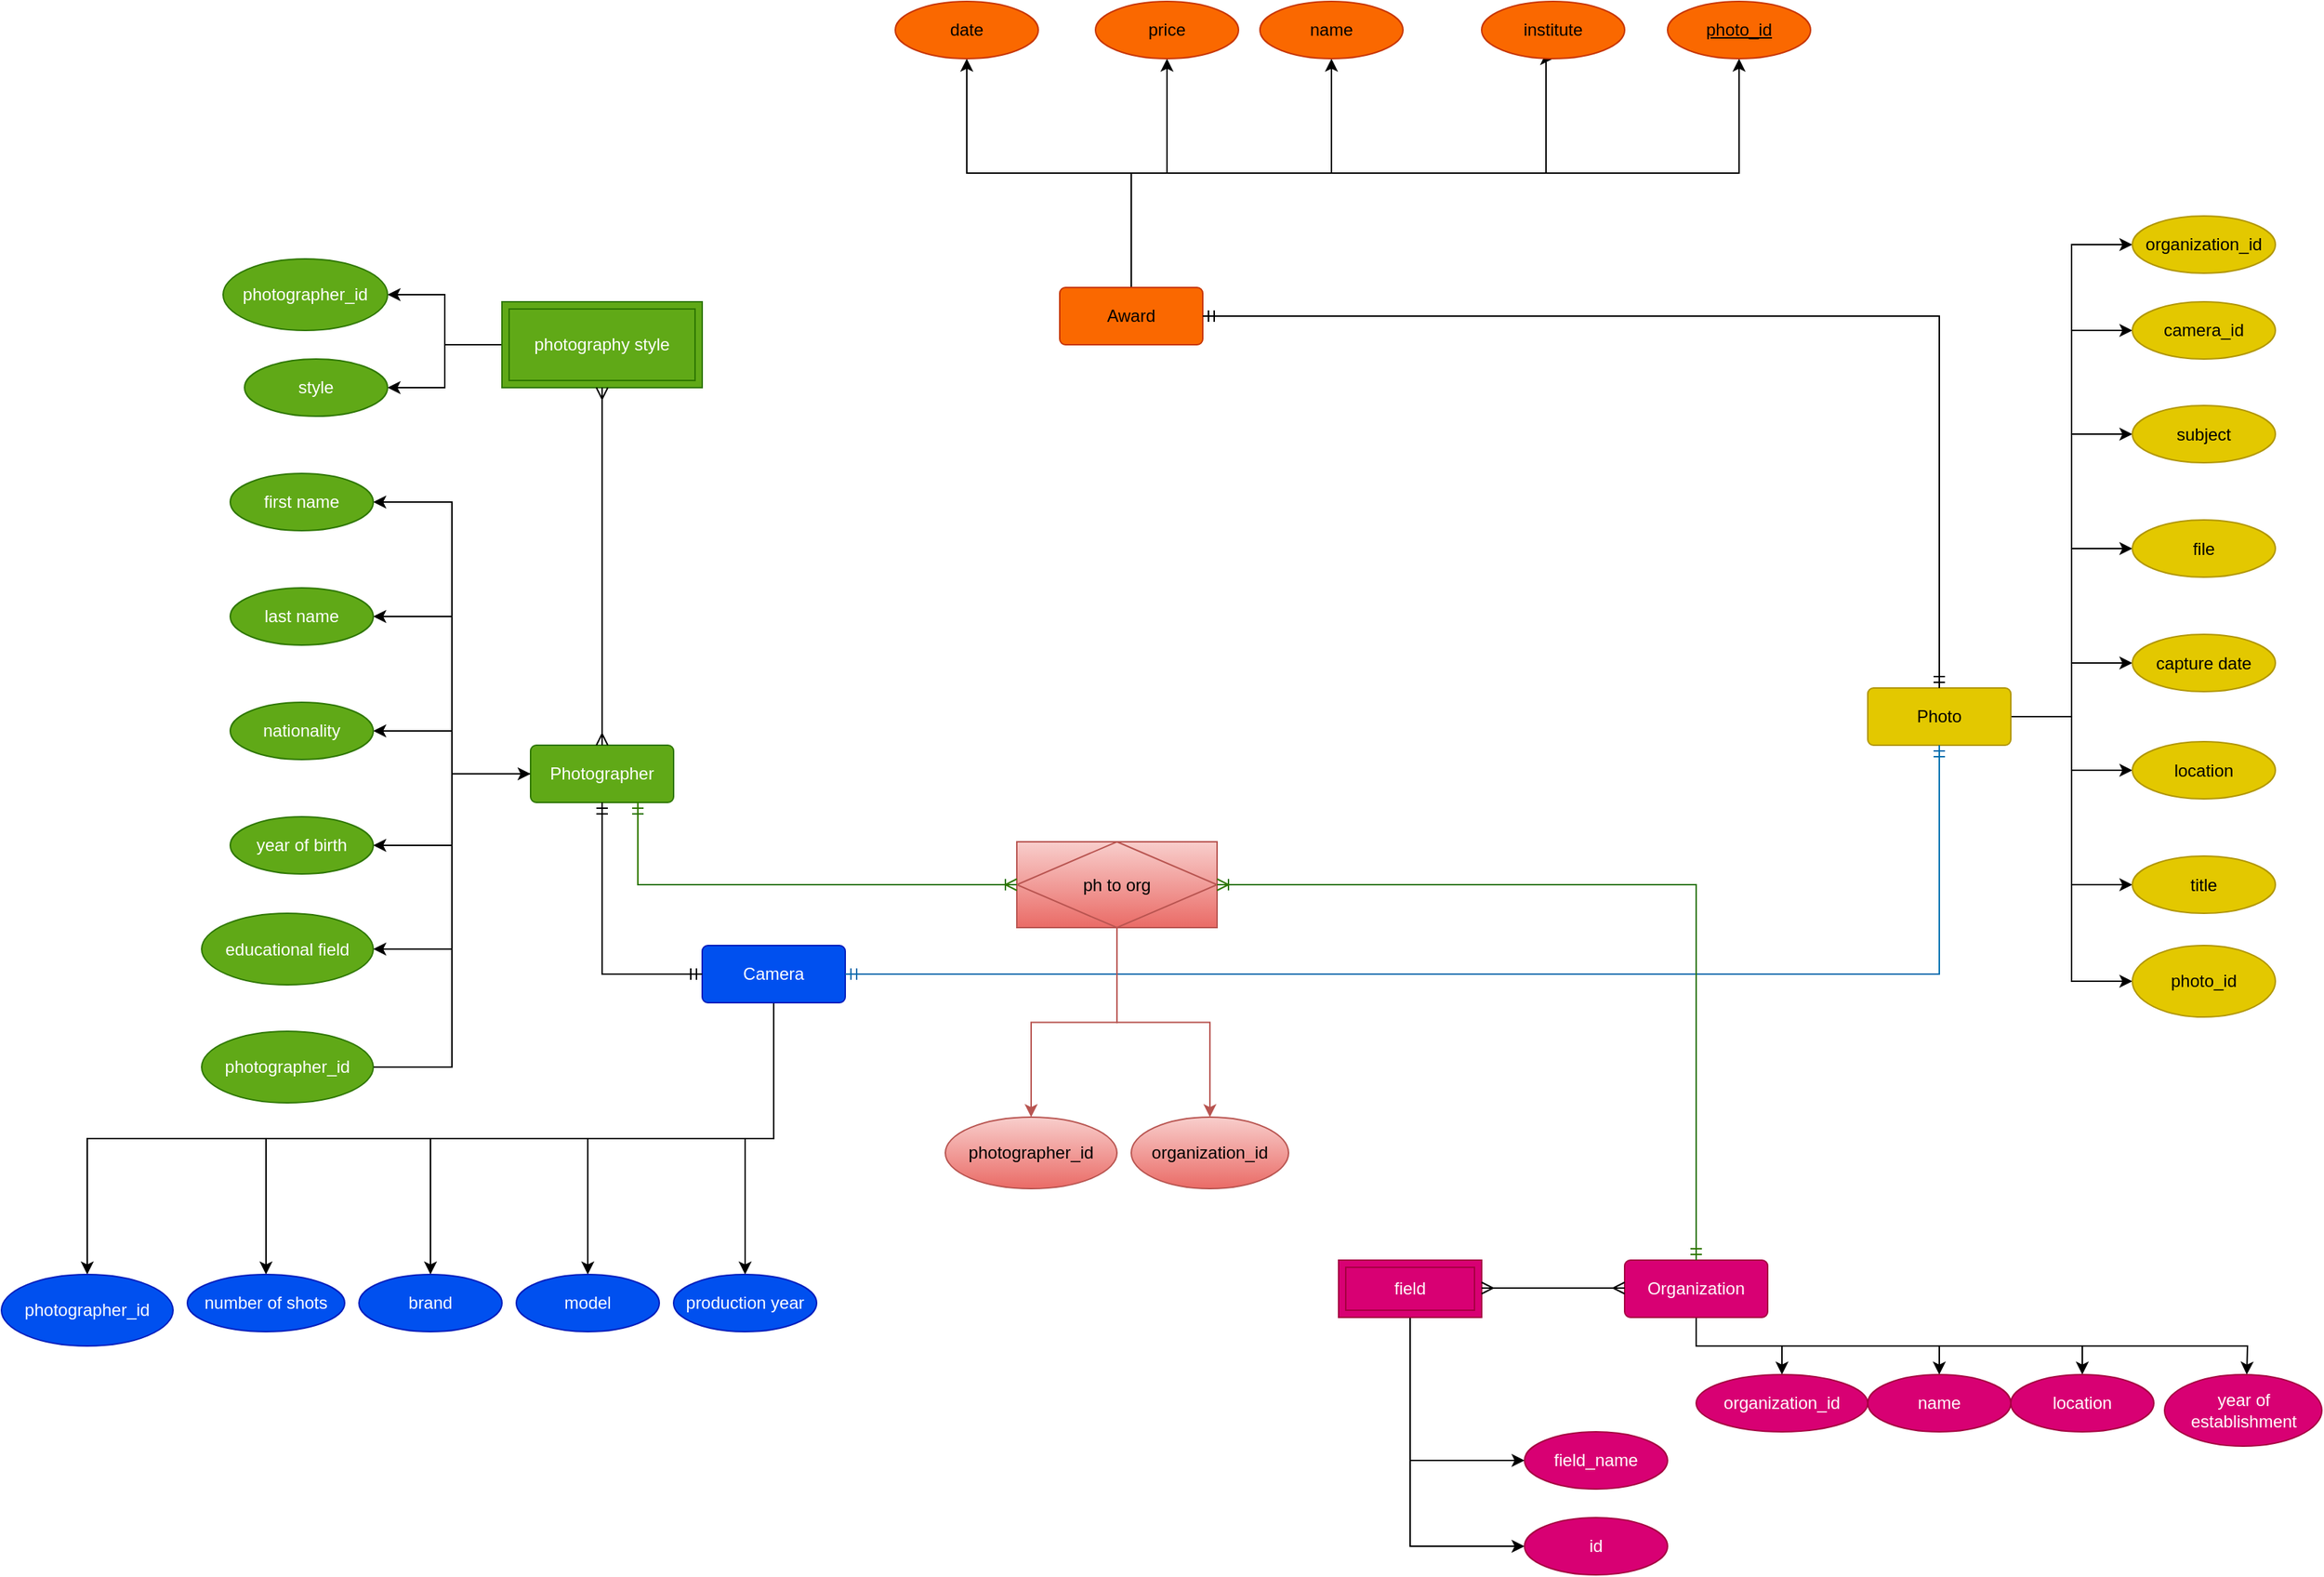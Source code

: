 <mxfile version="24.1.0" type="device">
  <diagram name="Page-1" id="mpIkVmPmuxSQ2P_ebndT">
    <mxGraphModel dx="1450" dy="1021" grid="1" gridSize="10" guides="1" tooltips="1" connect="1" arrows="1" fold="1" page="0" pageScale="1" pageWidth="850" pageHeight="1100" background="none" math="0" shadow="0">
      <root>
        <mxCell id="0" />
        <mxCell id="1" parent="0" />
        <mxCell id="rr9jVffuaHIqWinrwN_E-91" style="edgeStyle=orthogonalEdgeStyle;rounded=0;orthogonalLoop=1;jettySize=auto;html=1;exitX=0.5;exitY=1;exitDx=0;exitDy=0;entryX=0.5;entryY=0;entryDx=0;entryDy=0;" edge="1" parent="1" source="rr9jVffuaHIqWinrwN_E-53">
          <mxGeometry relative="1" as="geometry">
            <mxPoint x="1470" y="660" as="targetPoint" />
          </mxGeometry>
        </mxCell>
        <mxCell id="rr9jVffuaHIqWinrwN_E-92" style="edgeStyle=orthogonalEdgeStyle;rounded=0;orthogonalLoop=1;jettySize=auto;html=1;exitX=0.5;exitY=1;exitDx=0;exitDy=0;entryX=0.5;entryY=0;entryDx=0;entryDy=0;" edge="1" parent="1" source="rr9jVffuaHIqWinrwN_E-53" target="rr9jVffuaHIqWinrwN_E-68">
          <mxGeometry relative="1" as="geometry" />
        </mxCell>
        <mxCell id="rr9jVffuaHIqWinrwN_E-93" style="edgeStyle=orthogonalEdgeStyle;rounded=0;orthogonalLoop=1;jettySize=auto;html=1;exitX=0.5;exitY=1;exitDx=0;exitDy=0;entryX=0.5;entryY=0;entryDx=0;entryDy=0;" edge="1" parent="1" source="rr9jVffuaHIqWinrwN_E-53" target="rr9jVffuaHIqWinrwN_E-69">
          <mxGeometry relative="1" as="geometry" />
        </mxCell>
        <mxCell id="rr9jVffuaHIqWinrwN_E-154" style="edgeStyle=orthogonalEdgeStyle;rounded=0;orthogonalLoop=1;jettySize=auto;html=1;exitX=0.5;exitY=1;exitDx=0;exitDy=0;entryX=0.5;entryY=0;entryDx=0;entryDy=0;" edge="1" parent="1" source="rr9jVffuaHIqWinrwN_E-53" target="rr9jVffuaHIqWinrwN_E-152">
          <mxGeometry relative="1" as="geometry" />
        </mxCell>
        <mxCell id="rr9jVffuaHIqWinrwN_E-53" value="Organization" style="rounded=1;arcSize=10;whiteSpace=wrap;html=1;align=center;fillColor=#d80073;fontColor=#ffffff;strokeColor=#A50040;" vertex="1" parent="1">
          <mxGeometry x="1035" y="580" width="100" height="40" as="geometry" />
        </mxCell>
        <mxCell id="rr9jVffuaHIqWinrwN_E-105" style="edgeStyle=orthogonalEdgeStyle;rounded=0;orthogonalLoop=1;jettySize=auto;html=1;exitX=0.5;exitY=1;exitDx=0;exitDy=0;entryX=0.5;entryY=0;entryDx=0;entryDy=0;" edge="1" parent="1" source="rr9jVffuaHIqWinrwN_E-54" target="rr9jVffuaHIqWinrwN_E-65">
          <mxGeometry relative="1" as="geometry" />
        </mxCell>
        <mxCell id="rr9jVffuaHIqWinrwN_E-106" style="edgeStyle=orthogonalEdgeStyle;rounded=0;orthogonalLoop=1;jettySize=auto;html=1;exitX=0.5;exitY=1;exitDx=0;exitDy=0;entryX=0.5;entryY=0;entryDx=0;entryDy=0;" edge="1" parent="1" source="rr9jVffuaHIqWinrwN_E-54" target="rr9jVffuaHIqWinrwN_E-59">
          <mxGeometry relative="1" as="geometry" />
        </mxCell>
        <mxCell id="rr9jVffuaHIqWinrwN_E-107" style="edgeStyle=orthogonalEdgeStyle;rounded=0;orthogonalLoop=1;jettySize=auto;html=1;exitX=0.5;exitY=1;exitDx=0;exitDy=0;entryX=0.5;entryY=0;entryDx=0;entryDy=0;" edge="1" parent="1" source="rr9jVffuaHIqWinrwN_E-54" target="rr9jVffuaHIqWinrwN_E-67">
          <mxGeometry relative="1" as="geometry" />
        </mxCell>
        <mxCell id="rr9jVffuaHIqWinrwN_E-108" style="edgeStyle=orthogonalEdgeStyle;rounded=0;orthogonalLoop=1;jettySize=auto;html=1;exitX=0.5;exitY=1;exitDx=0;exitDy=0;entryX=0.5;entryY=0;entryDx=0;entryDy=0;" edge="1" parent="1" source="rr9jVffuaHIqWinrwN_E-54" target="rr9jVffuaHIqWinrwN_E-66">
          <mxGeometry relative="1" as="geometry" />
        </mxCell>
        <mxCell id="rr9jVffuaHIqWinrwN_E-175" style="edgeStyle=orthogonalEdgeStyle;rounded=0;orthogonalLoop=1;jettySize=auto;html=1;exitX=0.5;exitY=1;exitDx=0;exitDy=0;entryX=0.5;entryY=0;entryDx=0;entryDy=0;" edge="1" parent="1" source="rr9jVffuaHIqWinrwN_E-54" target="rr9jVffuaHIqWinrwN_E-174">
          <mxGeometry relative="1" as="geometry" />
        </mxCell>
        <mxCell id="rr9jVffuaHIqWinrwN_E-54" value="Camera" style="rounded=1;arcSize=10;whiteSpace=wrap;html=1;align=center;fillColor=#0050ef;fontColor=#ffffff;strokeColor=#001DBC;" vertex="1" parent="1">
          <mxGeometry x="390" y="360" width="100" height="40" as="geometry" />
        </mxCell>
        <mxCell id="rr9jVffuaHIqWinrwN_E-97" style="edgeStyle=orthogonalEdgeStyle;rounded=0;orthogonalLoop=1;jettySize=auto;html=1;exitX=0;exitY=0.5;exitDx=0;exitDy=0;entryX=1;entryY=0.5;entryDx=0;entryDy=0;" edge="1" parent="1" source="rr9jVffuaHIqWinrwN_E-55" target="rr9jVffuaHIqWinrwN_E-64">
          <mxGeometry relative="1" as="geometry" />
        </mxCell>
        <mxCell id="rr9jVffuaHIqWinrwN_E-98" style="edgeStyle=orthogonalEdgeStyle;rounded=0;orthogonalLoop=1;jettySize=auto;html=1;exitX=0;exitY=0.5;exitDx=0;exitDy=0;entryX=1;entryY=0.5;entryDx=0;entryDy=0;" edge="1" parent="1" source="rr9jVffuaHIqWinrwN_E-55" target="rr9jVffuaHIqWinrwN_E-63">
          <mxGeometry relative="1" as="geometry" />
        </mxCell>
        <mxCell id="rr9jVffuaHIqWinrwN_E-99" style="edgeStyle=orthogonalEdgeStyle;rounded=0;orthogonalLoop=1;jettySize=auto;html=1;exitX=0;exitY=0.5;exitDx=0;exitDy=0;entryX=1;entryY=0.5;entryDx=0;entryDy=0;" edge="1" parent="1" source="rr9jVffuaHIqWinrwN_E-55" target="rr9jVffuaHIqWinrwN_E-62">
          <mxGeometry relative="1" as="geometry" />
        </mxCell>
        <mxCell id="rr9jVffuaHIqWinrwN_E-100" style="edgeStyle=orthogonalEdgeStyle;rounded=0;orthogonalLoop=1;jettySize=auto;html=1;exitX=0;exitY=0.5;exitDx=0;exitDy=0;entryX=1;entryY=0.5;entryDx=0;entryDy=0;" edge="1" parent="1" source="rr9jVffuaHIqWinrwN_E-55" target="rr9jVffuaHIqWinrwN_E-61">
          <mxGeometry relative="1" as="geometry" />
        </mxCell>
        <mxCell id="rr9jVffuaHIqWinrwN_E-103" style="edgeStyle=orthogonalEdgeStyle;rounded=0;orthogonalLoop=1;jettySize=auto;html=1;exitX=0;exitY=0.5;exitDx=0;exitDy=0;entryX=1;entryY=0.5;entryDx=0;entryDy=0;" edge="1" parent="1" source="rr9jVffuaHIqWinrwN_E-55" target="rr9jVffuaHIqWinrwN_E-60">
          <mxGeometry relative="1" as="geometry" />
        </mxCell>
        <mxCell id="rr9jVffuaHIqWinrwN_E-55" value="Photographer" style="rounded=1;arcSize=10;whiteSpace=wrap;html=1;align=center;fillColor=#60a917;fontColor=#ffffff;strokeColor=#2D7600;" vertex="1" parent="1">
          <mxGeometry x="270" y="220" width="100" height="40" as="geometry" />
        </mxCell>
        <mxCell id="rr9jVffuaHIqWinrwN_E-56" style="edgeStyle=orthogonalEdgeStyle;rounded=0;orthogonalLoop=1;jettySize=auto;html=1;exitX=0.5;exitY=1;exitDx=0;exitDy=0;" edge="1" parent="1" source="rr9jVffuaHIqWinrwN_E-53" target="rr9jVffuaHIqWinrwN_E-53">
          <mxGeometry relative="1" as="geometry" />
        </mxCell>
        <mxCell id="rr9jVffuaHIqWinrwN_E-82" style="edgeStyle=orthogonalEdgeStyle;rounded=0;orthogonalLoop=1;jettySize=auto;html=1;exitX=1;exitY=0.5;exitDx=0;exitDy=0;entryX=0;entryY=0.5;entryDx=0;entryDy=0;" edge="1" parent="1" source="rr9jVffuaHIqWinrwN_E-57" target="rr9jVffuaHIqWinrwN_E-80">
          <mxGeometry relative="1" as="geometry" />
        </mxCell>
        <mxCell id="rr9jVffuaHIqWinrwN_E-83" style="edgeStyle=orthogonalEdgeStyle;rounded=0;orthogonalLoop=1;jettySize=auto;html=1;exitX=1;exitY=0.5;exitDx=0;exitDy=0;entryX=0;entryY=0.5;entryDx=0;entryDy=0;" edge="1" parent="1" source="rr9jVffuaHIqWinrwN_E-57" target="rr9jVffuaHIqWinrwN_E-79">
          <mxGeometry relative="1" as="geometry" />
        </mxCell>
        <mxCell id="rr9jVffuaHIqWinrwN_E-84" style="edgeStyle=orthogonalEdgeStyle;rounded=0;orthogonalLoop=1;jettySize=auto;html=1;exitX=1;exitY=0.5;exitDx=0;exitDy=0;entryX=0;entryY=0.5;entryDx=0;entryDy=0;" edge="1" parent="1" source="rr9jVffuaHIqWinrwN_E-57" target="rr9jVffuaHIqWinrwN_E-78">
          <mxGeometry relative="1" as="geometry" />
        </mxCell>
        <mxCell id="rr9jVffuaHIqWinrwN_E-85" style="edgeStyle=orthogonalEdgeStyle;rounded=0;orthogonalLoop=1;jettySize=auto;html=1;exitX=1;exitY=0.5;exitDx=0;exitDy=0;entryX=0;entryY=0.5;entryDx=0;entryDy=0;" edge="1" parent="1" source="rr9jVffuaHIqWinrwN_E-57" target="rr9jVffuaHIqWinrwN_E-77">
          <mxGeometry relative="1" as="geometry" />
        </mxCell>
        <mxCell id="rr9jVffuaHIqWinrwN_E-86" style="edgeStyle=orthogonalEdgeStyle;rounded=0;orthogonalLoop=1;jettySize=auto;html=1;exitX=1;exitY=0.5;exitDx=0;exitDy=0;entryX=0;entryY=0.5;entryDx=0;entryDy=0;" edge="1" parent="1" source="rr9jVffuaHIqWinrwN_E-57" target="rr9jVffuaHIqWinrwN_E-76">
          <mxGeometry relative="1" as="geometry" />
        </mxCell>
        <mxCell id="rr9jVffuaHIqWinrwN_E-158" style="edgeStyle=orthogonalEdgeStyle;rounded=0;orthogonalLoop=1;jettySize=auto;html=1;exitX=1;exitY=0.5;exitDx=0;exitDy=0;entryX=0;entryY=0.5;entryDx=0;entryDy=0;" edge="1" parent="1" source="rr9jVffuaHIqWinrwN_E-57" target="rr9jVffuaHIqWinrwN_E-157">
          <mxGeometry relative="1" as="geometry" />
        </mxCell>
        <mxCell id="rr9jVffuaHIqWinrwN_E-178" style="edgeStyle=orthogonalEdgeStyle;rounded=0;orthogonalLoop=1;jettySize=auto;html=1;exitX=1;exitY=0.5;exitDx=0;exitDy=0;entryX=0;entryY=0.5;entryDx=0;entryDy=0;" edge="1" parent="1" source="rr9jVffuaHIqWinrwN_E-57" target="rr9jVffuaHIqWinrwN_E-176">
          <mxGeometry relative="1" as="geometry" />
        </mxCell>
        <mxCell id="rr9jVffuaHIqWinrwN_E-179" style="edgeStyle=orthogonalEdgeStyle;rounded=0;orthogonalLoop=1;jettySize=auto;html=1;exitX=1;exitY=0.5;exitDx=0;exitDy=0;entryX=0;entryY=0.5;entryDx=0;entryDy=0;" edge="1" parent="1" source="rr9jVffuaHIqWinrwN_E-57" target="rr9jVffuaHIqWinrwN_E-177">
          <mxGeometry relative="1" as="geometry" />
        </mxCell>
        <mxCell id="rr9jVffuaHIqWinrwN_E-57" value="Photo" style="rounded=1;arcSize=10;whiteSpace=wrap;html=1;align=center;fillColor=#e3c800;fontColor=#000000;strokeColor=#B09500;" vertex="1" parent="1">
          <mxGeometry x="1205" y="180" width="100" height="40" as="geometry" />
        </mxCell>
        <mxCell id="rr9jVffuaHIqWinrwN_E-87" style="edgeStyle=orthogonalEdgeStyle;rounded=0;orthogonalLoop=1;jettySize=auto;html=1;exitX=0.5;exitY=0;exitDx=0;exitDy=0;entryX=0.5;entryY=1;entryDx=0;entryDy=0;" edge="1" parent="1" source="rr9jVffuaHIqWinrwN_E-58" target="rr9jVffuaHIqWinrwN_E-75">
          <mxGeometry relative="1" as="geometry" />
        </mxCell>
        <mxCell id="rr9jVffuaHIqWinrwN_E-88" style="edgeStyle=orthogonalEdgeStyle;rounded=0;orthogonalLoop=1;jettySize=auto;html=1;exitX=0.5;exitY=0;exitDx=0;exitDy=0;entryX=0.5;entryY=1;entryDx=0;entryDy=0;" edge="1" parent="1" source="rr9jVffuaHIqWinrwN_E-58" target="rr9jVffuaHIqWinrwN_E-74">
          <mxGeometry relative="1" as="geometry" />
        </mxCell>
        <mxCell id="rr9jVffuaHIqWinrwN_E-89" style="edgeStyle=orthogonalEdgeStyle;rounded=0;orthogonalLoop=1;jettySize=auto;html=1;exitX=0.5;exitY=0;exitDx=0;exitDy=0;entryX=0.5;entryY=1;entryDx=0;entryDy=0;" edge="1" parent="1" source="rr9jVffuaHIqWinrwN_E-58" target="rr9jVffuaHIqWinrwN_E-72">
          <mxGeometry relative="1" as="geometry">
            <Array as="points">
              <mxPoint x="690" y="-180" />
              <mxPoint x="830" y="-180" />
            </Array>
          </mxGeometry>
        </mxCell>
        <mxCell id="rr9jVffuaHIqWinrwN_E-90" style="edgeStyle=orthogonalEdgeStyle;rounded=0;orthogonalLoop=1;jettySize=auto;html=1;exitX=0.5;exitY=0;exitDx=0;exitDy=0;entryX=0.5;entryY=1;entryDx=0;entryDy=0;" edge="1" parent="1" source="rr9jVffuaHIqWinrwN_E-58" target="rr9jVffuaHIqWinrwN_E-73">
          <mxGeometry relative="1" as="geometry">
            <Array as="points">
              <mxPoint x="690" y="-180" />
              <mxPoint x="980" y="-180" />
              <mxPoint x="980" y="-260" />
            </Array>
          </mxGeometry>
        </mxCell>
        <mxCell id="rr9jVffuaHIqWinrwN_E-188" style="edgeStyle=orthogonalEdgeStyle;rounded=0;orthogonalLoop=1;jettySize=auto;html=1;exitX=0.5;exitY=0;exitDx=0;exitDy=0;entryX=0.5;entryY=1;entryDx=0;entryDy=0;" edge="1" parent="1" source="rr9jVffuaHIqWinrwN_E-58" target="rr9jVffuaHIqWinrwN_E-187">
          <mxGeometry relative="1" as="geometry" />
        </mxCell>
        <mxCell id="rr9jVffuaHIqWinrwN_E-58" value="Award" style="rounded=1;arcSize=10;whiteSpace=wrap;html=1;align=center;fillColor=#fa6800;fontColor=#000000;strokeColor=#C73500;" vertex="1" parent="1">
          <mxGeometry x="640" y="-100" width="100" height="40" as="geometry" />
        </mxCell>
        <mxCell id="rr9jVffuaHIqWinrwN_E-59" value="brand" style="ellipse;whiteSpace=wrap;html=1;align=center;fillColor=#0050ef;fontColor=#ffffff;strokeColor=#001DBC;" vertex="1" parent="1">
          <mxGeometry x="150" y="590" width="100" height="40" as="geometry" />
        </mxCell>
        <mxCell id="rr9jVffuaHIqWinrwN_E-60" value="educational field " style="ellipse;whiteSpace=wrap;html=1;align=center;fillColor=#60a917;fontColor=#ffffff;strokeColor=#2D7600;" vertex="1" parent="1">
          <mxGeometry x="40" y="337.5" width="120" height="50" as="geometry" />
        </mxCell>
        <mxCell id="rr9jVffuaHIqWinrwN_E-61" value="year of birth" style="ellipse;whiteSpace=wrap;html=1;align=center;fillColor=#60a917;fontColor=#ffffff;strokeColor=#2D7600;" vertex="1" parent="1">
          <mxGeometry x="60" y="270" width="100" height="40" as="geometry" />
        </mxCell>
        <mxCell id="rr9jVffuaHIqWinrwN_E-62" value=" nationality" style="ellipse;whiteSpace=wrap;html=1;align=center;fillColor=#60a917;fontColor=#ffffff;strokeColor=#2D7600;" vertex="1" parent="1">
          <mxGeometry x="60" y="190" width="100" height="40" as="geometry" />
        </mxCell>
        <mxCell id="rr9jVffuaHIqWinrwN_E-63" value="last name" style="ellipse;whiteSpace=wrap;html=1;align=center;fillColor=#60a917;fontColor=#ffffff;strokeColor=#2D7600;" vertex="1" parent="1">
          <mxGeometry x="60" y="110" width="100" height="40" as="geometry" />
        </mxCell>
        <mxCell id="rr9jVffuaHIqWinrwN_E-64" value="first name" style="ellipse;whiteSpace=wrap;html=1;align=center;fillColor=#60a917;fontColor=#ffffff;strokeColor=#2D7600;" vertex="1" parent="1">
          <mxGeometry x="60" y="30" width="100" height="40" as="geometry" />
        </mxCell>
        <mxCell id="rr9jVffuaHIqWinrwN_E-65" value="number of shots " style="ellipse;whiteSpace=wrap;html=1;align=center;fillColor=#0050ef;fontColor=#ffffff;strokeColor=#001DBC;" vertex="1" parent="1">
          <mxGeometry x="30" y="590" width="110" height="40" as="geometry" />
        </mxCell>
        <mxCell id="rr9jVffuaHIqWinrwN_E-66" value=" production year" style="ellipse;whiteSpace=wrap;html=1;align=center;fillColor=#0050ef;fontColor=#ffffff;strokeColor=#001DBC;" vertex="1" parent="1">
          <mxGeometry x="370" y="590" width="100" height="40" as="geometry" />
        </mxCell>
        <mxCell id="rr9jVffuaHIqWinrwN_E-67" value="model" style="ellipse;whiteSpace=wrap;html=1;align=center;fillColor=#0050ef;fontColor=#ffffff;strokeColor=#001DBC;" vertex="1" parent="1">
          <mxGeometry x="260" y="590" width="100" height="40" as="geometry" />
        </mxCell>
        <mxCell id="rr9jVffuaHIqWinrwN_E-68" value="location" style="ellipse;whiteSpace=wrap;html=1;align=center;fillColor=#d80073;fontColor=#ffffff;strokeColor=#A50040;" vertex="1" parent="1">
          <mxGeometry x="1305" y="660" width="100" height="40" as="geometry" />
        </mxCell>
        <mxCell id="rr9jVffuaHIqWinrwN_E-69" value="name" style="ellipse;whiteSpace=wrap;html=1;align=center;fillColor=#d80073;fontColor=#ffffff;strokeColor=#A50040;" vertex="1" parent="1">
          <mxGeometry x="1205" y="660" width="100" height="40" as="geometry" />
        </mxCell>
        <mxCell id="rr9jVffuaHIqWinrwN_E-70" value="year of establishment" style="ellipse;whiteSpace=wrap;html=1;align=center;fillColor=#d80073;fontColor=#ffffff;strokeColor=#A50040;" vertex="1" parent="1">
          <mxGeometry x="1412.5" y="660" width="110" height="50" as="geometry" />
        </mxCell>
        <mxCell id="rr9jVffuaHIqWinrwN_E-72" value="name" style="ellipse;whiteSpace=wrap;html=1;align=center;fillColor=#fa6800;fontColor=#000000;strokeColor=#C73500;" vertex="1" parent="1">
          <mxGeometry x="780" y="-300" width="100" height="40" as="geometry" />
        </mxCell>
        <mxCell id="rr9jVffuaHIqWinrwN_E-73" value="institute" style="ellipse;whiteSpace=wrap;html=1;align=center;fillColor=#fa6800;fontColor=#000000;strokeColor=#C73500;" vertex="1" parent="1">
          <mxGeometry x="935" y="-300" width="100" height="40" as="geometry" />
        </mxCell>
        <mxCell id="rr9jVffuaHIqWinrwN_E-74" value="price" style="ellipse;whiteSpace=wrap;html=1;align=center;fillColor=#fa6800;fontColor=#000000;strokeColor=#C73500;" vertex="1" parent="1">
          <mxGeometry x="665" y="-300" width="100" height="40" as="geometry" />
        </mxCell>
        <mxCell id="rr9jVffuaHIqWinrwN_E-75" value="date" style="ellipse;whiteSpace=wrap;html=1;align=center;fillColor=#fa6800;fontColor=#000000;strokeColor=#C73500;" vertex="1" parent="1">
          <mxGeometry x="525" y="-300" width="100" height="40" as="geometry" />
        </mxCell>
        <mxCell id="rr9jVffuaHIqWinrwN_E-76" value="title" style="ellipse;whiteSpace=wrap;html=1;align=center;fillColor=#e3c800;fontColor=#000000;strokeColor=#B09500;" vertex="1" parent="1">
          <mxGeometry x="1390" y="297.5" width="100" height="40" as="geometry" />
        </mxCell>
        <mxCell id="rr9jVffuaHIqWinrwN_E-77" value="location" style="ellipse;whiteSpace=wrap;html=1;align=center;fillColor=#e3c800;fontColor=#000000;strokeColor=#B09500;" vertex="1" parent="1">
          <mxGeometry x="1390" y="217.5" width="100" height="40" as="geometry" />
        </mxCell>
        <mxCell id="rr9jVffuaHIqWinrwN_E-78" value=" capture date" style="ellipse;whiteSpace=wrap;html=1;align=center;fillColor=#e3c800;fontColor=#000000;strokeColor=#B09500;" vertex="1" parent="1">
          <mxGeometry x="1390" y="142.5" width="100" height="40" as="geometry" />
        </mxCell>
        <mxCell id="rr9jVffuaHIqWinrwN_E-79" value="file" style="ellipse;whiteSpace=wrap;html=1;align=center;fillColor=#e3c800;fontColor=#000000;strokeColor=#B09500;" vertex="1" parent="1">
          <mxGeometry x="1390" y="62.5" width="100" height="40" as="geometry" />
        </mxCell>
        <mxCell id="rr9jVffuaHIqWinrwN_E-80" value="subject" style="ellipse;whiteSpace=wrap;html=1;align=center;fillColor=#e3c800;fontColor=#000000;strokeColor=#B09500;" vertex="1" parent="1">
          <mxGeometry x="1390" y="-17.5" width="100" height="40" as="geometry" />
        </mxCell>
        <mxCell id="rr9jVffuaHIqWinrwN_E-117" style="edgeStyle=orthogonalEdgeStyle;rounded=0;orthogonalLoop=1;jettySize=auto;html=1;exitX=0;exitY=0.5;exitDx=0;exitDy=0;entryX=1;entryY=0.5;entryDx=0;entryDy=0;" edge="1" parent="1" source="rr9jVffuaHIqWinrwN_E-111" target="rr9jVffuaHIqWinrwN_E-115">
          <mxGeometry relative="1" as="geometry" />
        </mxCell>
        <mxCell id="rr9jVffuaHIqWinrwN_E-118" style="edgeStyle=orthogonalEdgeStyle;rounded=0;orthogonalLoop=1;jettySize=auto;html=1;exitX=0;exitY=0.5;exitDx=0;exitDy=0;entryX=1;entryY=0.5;entryDx=0;entryDy=0;" edge="1" parent="1" source="rr9jVffuaHIqWinrwN_E-111" target="rr9jVffuaHIqWinrwN_E-116">
          <mxGeometry relative="1" as="geometry" />
        </mxCell>
        <mxCell id="rr9jVffuaHIqWinrwN_E-111" value="&lt;span style=&quot;color: rgb(255, 255, 255);&quot;&gt;photography style&lt;/span&gt;" style="shape=ext;margin=3;double=1;whiteSpace=wrap;html=1;align=center;fillColor=#60a917;fontColor=#ffffff;strokeColor=#2D7600;" vertex="1" parent="1">
          <mxGeometry x="250" y="-90" width="140" height="60" as="geometry" />
        </mxCell>
        <mxCell id="rr9jVffuaHIqWinrwN_E-115" value="photographer_id" style="ellipse;whiteSpace=wrap;html=1;align=center;fillColor=#60a917;fontColor=#ffffff;strokeColor=#2D7600;" vertex="1" parent="1">
          <mxGeometry x="55" y="-120" width="115" height="50" as="geometry" />
        </mxCell>
        <mxCell id="rr9jVffuaHIqWinrwN_E-116" value="style" style="ellipse;whiteSpace=wrap;html=1;align=center;fillColor=#60a917;fontColor=#ffffff;strokeColor=#2D7600;" vertex="1" parent="1">
          <mxGeometry x="70" y="-50" width="100" height="40" as="geometry" />
        </mxCell>
        <mxCell id="rr9jVffuaHIqWinrwN_E-119" value="" style="fontSize=12;html=1;endArrow=ERmany;startArrow=ERmany;rounded=0;entryX=0.5;entryY=1;entryDx=0;entryDy=0;exitX=0.5;exitY=0;exitDx=0;exitDy=0;" edge="1" parent="1" source="rr9jVffuaHIqWinrwN_E-55" target="rr9jVffuaHIqWinrwN_E-111">
          <mxGeometry width="100" height="100" relative="1" as="geometry">
            <mxPoint x="590" y="320" as="sourcePoint" />
            <mxPoint x="690" y="220" as="targetPoint" />
            <Array as="points" />
          </mxGeometry>
        </mxCell>
        <mxCell id="rr9jVffuaHIqWinrwN_E-121" value="" style="edgeStyle=orthogonalEdgeStyle;fontSize=12;html=1;endArrow=ERmandOne;startArrow=ERmandOne;rounded=0;entryX=0.5;entryY=1;entryDx=0;entryDy=0;exitX=0;exitY=0.5;exitDx=0;exitDy=0;" edge="1" parent="1" source="rr9jVffuaHIqWinrwN_E-54" target="rr9jVffuaHIqWinrwN_E-55">
          <mxGeometry width="100" height="100" relative="1" as="geometry">
            <mxPoint x="370" y="420" as="sourcePoint" />
            <mxPoint x="410" y="310" as="targetPoint" />
          </mxGeometry>
        </mxCell>
        <mxCell id="rr9jVffuaHIqWinrwN_E-131" style="edgeStyle=orthogonalEdgeStyle;rounded=0;orthogonalLoop=1;jettySize=auto;html=1;exitX=0.5;exitY=1;exitDx=0;exitDy=0;entryX=0;entryY=0.5;entryDx=0;entryDy=0;" edge="1" parent="1" source="rr9jVffuaHIqWinrwN_E-123" target="rr9jVffuaHIqWinrwN_E-125">
          <mxGeometry relative="1" as="geometry" />
        </mxCell>
        <mxCell id="rr9jVffuaHIqWinrwN_E-132" style="edgeStyle=orthogonalEdgeStyle;rounded=0;orthogonalLoop=1;jettySize=auto;html=1;exitX=0.5;exitY=1;exitDx=0;exitDy=0;entryX=0;entryY=0.5;entryDx=0;entryDy=0;" edge="1" parent="1" source="rr9jVffuaHIqWinrwN_E-123" target="rr9jVffuaHIqWinrwN_E-130">
          <mxGeometry relative="1" as="geometry" />
        </mxCell>
        <mxCell id="rr9jVffuaHIqWinrwN_E-123" value="field" style="shape=ext;margin=3;double=1;whiteSpace=wrap;html=1;align=center;fillColor=#d80073;fontColor=#ffffff;strokeColor=#A50040;" vertex="1" parent="1">
          <mxGeometry x="835" y="580" width="100" height="40" as="geometry" />
        </mxCell>
        <mxCell id="rr9jVffuaHIqWinrwN_E-125" value="field_name" style="ellipse;whiteSpace=wrap;html=1;align=center;fillColor=#d80073;fontColor=#ffffff;strokeColor=#A50040;" vertex="1" parent="1">
          <mxGeometry x="965" y="700" width="100" height="40" as="geometry" />
        </mxCell>
        <mxCell id="rr9jVffuaHIqWinrwN_E-130" value="id" style="ellipse;whiteSpace=wrap;html=1;align=center;fillColor=#d80073;fontColor=#ffffff;strokeColor=#A50040;" vertex="1" parent="1">
          <mxGeometry x="965" y="760" width="100" height="40" as="geometry" />
        </mxCell>
        <mxCell id="rr9jVffuaHIqWinrwN_E-143" value="" style="edgeStyle=entityRelationEdgeStyle;fontSize=12;html=1;endArrow=ERmany;startArrow=ERmany;rounded=0;" edge="1" parent="1">
          <mxGeometry width="100" height="100" relative="1" as="geometry">
            <mxPoint x="935" y="599.5" as="sourcePoint" />
            <mxPoint x="1035" y="599.5" as="targetPoint" />
          </mxGeometry>
        </mxCell>
        <mxCell id="rr9jVffuaHIqWinrwN_E-145" value="" style="edgeStyle=orthogonalEdgeStyle;fontSize=12;html=1;endArrow=ERmandOne;startArrow=ERmandOne;rounded=0;exitX=1;exitY=0.5;exitDx=0;exitDy=0;entryX=0.5;entryY=1;entryDx=0;entryDy=0;fillColor=#1ba1e2;strokeColor=#006EAF;" edge="1" parent="1" source="rr9jVffuaHIqWinrwN_E-54" target="rr9jVffuaHIqWinrwN_E-57">
          <mxGeometry width="100" height="100" relative="1" as="geometry">
            <mxPoint x="660" y="330" as="sourcePoint" />
            <mxPoint x="750" y="330" as="targetPoint" />
          </mxGeometry>
        </mxCell>
        <mxCell id="rr9jVffuaHIqWinrwN_E-151" style="edgeStyle=orthogonalEdgeStyle;rounded=0;orthogonalLoop=1;jettySize=auto;html=1;exitX=1;exitY=0.5;exitDx=0;exitDy=0;entryX=0;entryY=0.5;entryDx=0;entryDy=0;" edge="1" parent="1" source="rr9jVffuaHIqWinrwN_E-150" target="rr9jVffuaHIqWinrwN_E-55">
          <mxGeometry relative="1" as="geometry" />
        </mxCell>
        <mxCell id="rr9jVffuaHIqWinrwN_E-150" value="&lt;span style=&quot;color: rgb(255, 255, 255);&quot;&gt;photographer_id&lt;/span&gt;" style="ellipse;whiteSpace=wrap;html=1;align=center;fillColor=#60a917;fontColor=#ffffff;strokeColor=#2D7600;" vertex="1" parent="1">
          <mxGeometry x="40" y="420" width="120" height="50" as="geometry" />
        </mxCell>
        <mxCell id="rr9jVffuaHIqWinrwN_E-152" value="organization_id" style="ellipse;whiteSpace=wrap;html=1;align=center;fillColor=#d80073;fontColor=#ffffff;strokeColor=#A50040;" vertex="1" parent="1">
          <mxGeometry x="1085" y="660" width="120" height="40" as="geometry" />
        </mxCell>
        <mxCell id="rr9jVffuaHIqWinrwN_E-157" value="photo_id" style="ellipse;whiteSpace=wrap;html=1;align=center;fillColor=#e3c800;fontColor=#000000;strokeColor=#B09500;" vertex="1" parent="1">
          <mxGeometry x="1390" y="360" width="100" height="50" as="geometry" />
        </mxCell>
        <mxCell id="rr9jVffuaHIqWinrwN_E-172" style="edgeStyle=orthogonalEdgeStyle;rounded=0;orthogonalLoop=1;jettySize=auto;html=1;exitX=0.5;exitY=1;exitDx=0;exitDy=0;entryX=0.5;entryY=0;entryDx=0;entryDy=0;fillColor=#f8cecc;gradientColor=#ea6b66;strokeColor=#b85450;" edge="1" parent="1" source="rr9jVffuaHIqWinrwN_E-160" target="rr9jVffuaHIqWinrwN_E-170">
          <mxGeometry relative="1" as="geometry" />
        </mxCell>
        <mxCell id="rr9jVffuaHIqWinrwN_E-173" style="edgeStyle=orthogonalEdgeStyle;rounded=0;orthogonalLoop=1;jettySize=auto;html=1;exitX=0.5;exitY=1;exitDx=0;exitDy=0;entryX=0.5;entryY=0;entryDx=0;entryDy=0;fillColor=#f8cecc;gradientColor=#ea6b66;strokeColor=#b85450;" edge="1" parent="1" source="rr9jVffuaHIqWinrwN_E-160" target="rr9jVffuaHIqWinrwN_E-169">
          <mxGeometry relative="1" as="geometry" />
        </mxCell>
        <mxCell id="rr9jVffuaHIqWinrwN_E-160" value="ph to org" style="shape=associativeEntity;whiteSpace=wrap;html=1;align=center;fillColor=#f8cecc;gradientColor=#ea6b66;strokeColor=#b85450;" vertex="1" parent="1">
          <mxGeometry x="610" y="287.5" width="140" height="60" as="geometry" />
        </mxCell>
        <mxCell id="rr9jVffuaHIqWinrwN_E-167" value="" style="edgeStyle=orthogonalEdgeStyle;fontSize=12;html=1;endArrow=ERoneToMany;startArrow=ERmandOne;rounded=0;entryX=1;entryY=0.5;entryDx=0;entryDy=0;exitX=0.5;exitY=0;exitDx=0;exitDy=0;fillColor=#60a917;strokeColor=#2D7600;" edge="1" parent="1" source="rr9jVffuaHIqWinrwN_E-53" target="rr9jVffuaHIqWinrwN_E-160">
          <mxGeometry width="100" height="100" relative="1" as="geometry">
            <mxPoint x="700" y="187.5" as="sourcePoint" />
            <mxPoint x="820" y="310" as="targetPoint" />
          </mxGeometry>
        </mxCell>
        <mxCell id="rr9jVffuaHIqWinrwN_E-168" value="" style="edgeStyle=orthogonalEdgeStyle;fontSize=12;html=1;endArrow=ERoneToMany;startArrow=ERmandOne;rounded=0;entryX=0;entryY=0.5;entryDx=0;entryDy=0;exitX=0.75;exitY=1;exitDx=0;exitDy=0;fillColor=#60a917;strokeColor=#2D7600;" edge="1" parent="1" source="rr9jVffuaHIqWinrwN_E-55" target="rr9jVffuaHIqWinrwN_E-160">
          <mxGeometry width="100" height="100" relative="1" as="geometry">
            <mxPoint x="580" y="312" as="sourcePoint" />
            <mxPoint x="460" y="190" as="targetPoint" />
          </mxGeometry>
        </mxCell>
        <mxCell id="rr9jVffuaHIqWinrwN_E-169" value="organization_id" style="ellipse;whiteSpace=wrap;html=1;align=center;fillColor=#f8cecc;gradientColor=#ea6b66;strokeColor=#b85450;" vertex="1" parent="1">
          <mxGeometry x="690" y="480" width="110" height="50" as="geometry" />
        </mxCell>
        <mxCell id="rr9jVffuaHIqWinrwN_E-170" value="photographer_id" style="ellipse;whiteSpace=wrap;html=1;align=center;fillColor=#f8cecc;gradientColor=#ea6b66;strokeColor=#b85450;" vertex="1" parent="1">
          <mxGeometry x="560" y="480" width="120" height="50" as="geometry" />
        </mxCell>
        <mxCell id="rr9jVffuaHIqWinrwN_E-171" style="edgeStyle=orthogonalEdgeStyle;rounded=0;orthogonalLoop=1;jettySize=auto;html=1;exitX=0.5;exitY=1;exitDx=0;exitDy=0;" edge="1" parent="1" source="rr9jVffuaHIqWinrwN_E-169" target="rr9jVffuaHIqWinrwN_E-169">
          <mxGeometry relative="1" as="geometry" />
        </mxCell>
        <mxCell id="rr9jVffuaHIqWinrwN_E-174" value="photographer_id" style="ellipse;whiteSpace=wrap;html=1;align=center;fillColor=#0050ef;fontColor=#ffffff;strokeColor=#001DBC;" vertex="1" parent="1">
          <mxGeometry x="-100" y="590" width="120" height="50" as="geometry" />
        </mxCell>
        <mxCell id="rr9jVffuaHIqWinrwN_E-176" value="camera_id" style="ellipse;whiteSpace=wrap;html=1;align=center;fillColor=#e3c800;fontColor=#000000;strokeColor=#B09500;" vertex="1" parent="1">
          <mxGeometry x="1390" y="-90" width="100" height="40" as="geometry" />
        </mxCell>
        <mxCell id="rr9jVffuaHIqWinrwN_E-177" value="organization_id" style="ellipse;whiteSpace=wrap;html=1;align=center;fillColor=#e3c800;fontColor=#000000;strokeColor=#B09500;" vertex="1" parent="1">
          <mxGeometry x="1390" y="-150" width="100" height="40" as="geometry" />
        </mxCell>
        <mxCell id="rr9jVffuaHIqWinrwN_E-185" value="" style="edgeStyle=orthogonalEdgeStyle;fontSize=12;html=1;endArrow=ERmandOne;startArrow=ERmandOne;rounded=0;exitX=1;exitY=0.5;exitDx=0;exitDy=0;entryX=0.5;entryY=0;entryDx=0;entryDy=0;" edge="1" parent="1" source="rr9jVffuaHIqWinrwN_E-58" target="rr9jVffuaHIqWinrwN_E-57">
          <mxGeometry width="100" height="100" relative="1" as="geometry">
            <mxPoint x="770" y="150" as="sourcePoint" />
            <mxPoint x="1200" y="200" as="targetPoint" />
          </mxGeometry>
        </mxCell>
        <mxCell id="rr9jVffuaHIqWinrwN_E-187" value="&lt;span style=&quot;text-decoration-line: underline;&quot;&gt;photo_id&lt;/span&gt;" style="ellipse;whiteSpace=wrap;html=1;align=center;fillColor=#fa6800;fontColor=#000000;strokeColor=#C73500;" vertex="1" parent="1">
          <mxGeometry x="1065" y="-300" width="100" height="40" as="geometry" />
        </mxCell>
      </root>
    </mxGraphModel>
  </diagram>
</mxfile>
